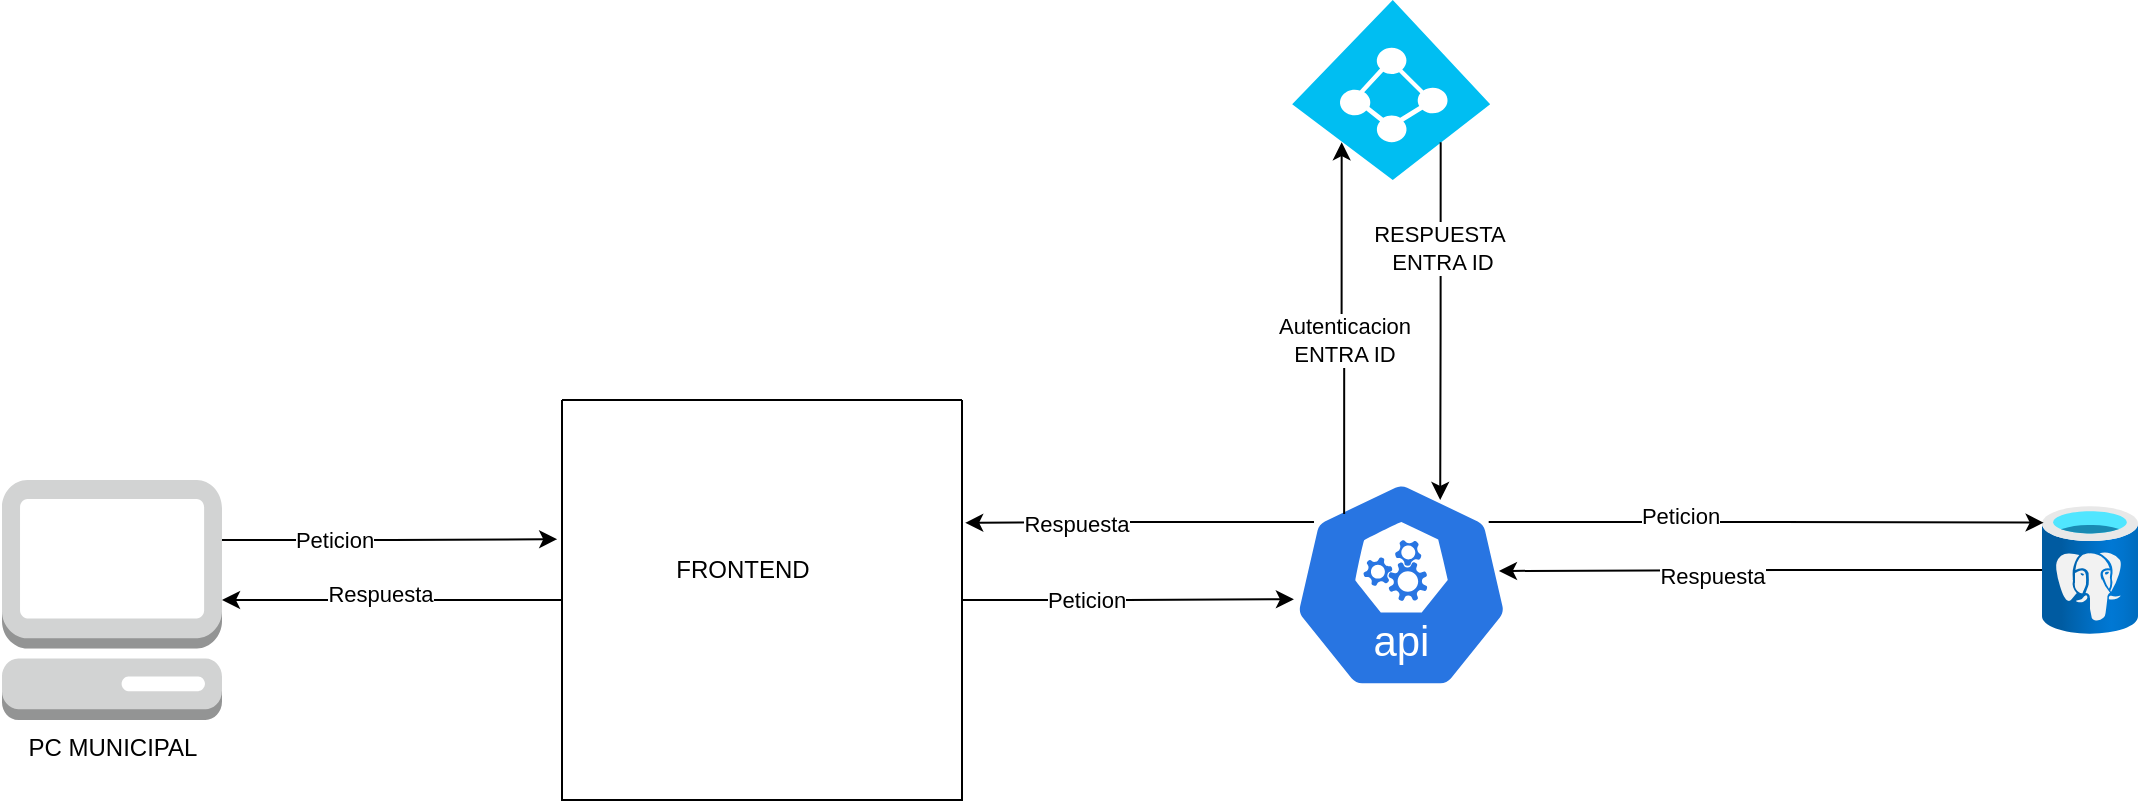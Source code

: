 <mxfile version="24.0.4" type="device">
  <diagram id="WI9T0HZ2pTsCkuznbFz-" name="Page-1">
    <mxGraphModel dx="1674" dy="836" grid="1" gridSize="10" guides="1" tooltips="1" connect="1" arrows="1" fold="1" page="1" pageScale="1" pageWidth="1169" pageHeight="827" math="0" shadow="0">
      <root>
        <mxCell id="0" />
        <mxCell id="1" parent="0" />
        <mxCell id="rXHElQir7ShtrGNsEum9-1" value="PC MUNICIPAL" style="outlineConnect=0;dashed=0;verticalLabelPosition=bottom;verticalAlign=top;align=center;html=1;shape=mxgraph.aws3.management_console;fillColor=#D2D3D3;gradientColor=none;" vertex="1" parent="1">
          <mxGeometry x="40" y="240" width="110" height="120" as="geometry" />
        </mxCell>
        <mxCell id="rXHElQir7ShtrGNsEum9-2" value="" style="aspect=fixed;sketch=0;html=1;dashed=0;whitespace=wrap;fillColor=#2875E2;strokeColor=#ffffff;points=[[0.005,0.63,0],[0.1,0.2,0],[0.9,0.2,0],[0.5,0,0],[0.995,0.63,0],[0.72,0.99,0],[0.5,1,0],[0.28,0.99,0]];shape=mxgraph.kubernetes.icon2;kubernetesLabel=1;prIcon=api" vertex="1" parent="1">
          <mxGeometry x="685.09" y="240" width="109.17" height="104.8" as="geometry" />
        </mxCell>
        <mxCell id="rXHElQir7ShtrGNsEum9-6" value="" style="swimlane;startSize=0;" vertex="1" parent="1">
          <mxGeometry x="320" y="200" width="200" height="200" as="geometry" />
        </mxCell>
        <mxCell id="rXHElQir7ShtrGNsEum9-7" value="FRONTEND" style="text;html=1;align=center;verticalAlign=middle;resizable=0;points=[];autosize=1;strokeColor=none;fillColor=none;" vertex="1" parent="rXHElQir7ShtrGNsEum9-6">
          <mxGeometry x="45" y="70" width="90" height="30" as="geometry" />
        </mxCell>
        <mxCell id="rXHElQir7ShtrGNsEum9-8" style="edgeStyle=orthogonalEdgeStyle;rounded=0;orthogonalLoop=1;jettySize=auto;html=1;exitX=1;exitY=0.25;exitDx=0;exitDy=0;exitPerimeter=0;entryX=-0.012;entryY=0.348;entryDx=0;entryDy=0;entryPerimeter=0;" edge="1" parent="1" source="rXHElQir7ShtrGNsEum9-1" target="rXHElQir7ShtrGNsEum9-6">
          <mxGeometry relative="1" as="geometry" />
        </mxCell>
        <mxCell id="rXHElQir7ShtrGNsEum9-19" value="Peticion" style="edgeLabel;html=1;align=center;verticalAlign=middle;resizable=0;points=[];" vertex="1" connectable="0" parent="rXHElQir7ShtrGNsEum9-8">
          <mxGeometry x="-0.335" relative="1" as="geometry">
            <mxPoint as="offset" />
          </mxGeometry>
        </mxCell>
        <mxCell id="rXHElQir7ShtrGNsEum9-9" style="edgeStyle=orthogonalEdgeStyle;rounded=0;orthogonalLoop=1;jettySize=auto;html=1;entryX=0.008;entryY=0.569;entryDx=0;entryDy=0;entryPerimeter=0;" edge="1" parent="1" source="rXHElQir7ShtrGNsEum9-6" target="rXHElQir7ShtrGNsEum9-2">
          <mxGeometry relative="1" as="geometry" />
        </mxCell>
        <mxCell id="rXHElQir7ShtrGNsEum9-15" value="Peticion" style="edgeLabel;html=1;align=center;verticalAlign=middle;resizable=0;points=[];" vertex="1" connectable="0" parent="rXHElQir7ShtrGNsEum9-9">
          <mxGeometry x="-0.256" relative="1" as="geometry">
            <mxPoint as="offset" />
          </mxGeometry>
        </mxCell>
        <mxCell id="rXHElQir7ShtrGNsEum9-10" style="edgeStyle=orthogonalEdgeStyle;rounded=0;orthogonalLoop=1;jettySize=auto;html=1;exitX=0.1;exitY=0.2;exitDx=0;exitDy=0;exitPerimeter=0;entryX=1.008;entryY=0.307;entryDx=0;entryDy=0;entryPerimeter=0;" edge="1" parent="1" source="rXHElQir7ShtrGNsEum9-2" target="rXHElQir7ShtrGNsEum9-6">
          <mxGeometry relative="1" as="geometry" />
        </mxCell>
        <mxCell id="rXHElQir7ShtrGNsEum9-18" value="Respuesta" style="edgeLabel;html=1;align=center;verticalAlign=middle;resizable=0;points=[];" vertex="1" connectable="0" parent="rXHElQir7ShtrGNsEum9-10">
          <mxGeometry x="0.371" relative="1" as="geometry">
            <mxPoint as="offset" />
          </mxGeometry>
        </mxCell>
        <mxCell id="rXHElQir7ShtrGNsEum9-11" style="edgeStyle=orthogonalEdgeStyle;rounded=0;orthogonalLoop=1;jettySize=auto;html=1;entryX=1;entryY=0.5;entryDx=0;entryDy=0;entryPerimeter=0;" edge="1" parent="1" source="rXHElQir7ShtrGNsEum9-6" target="rXHElQir7ShtrGNsEum9-1">
          <mxGeometry relative="1" as="geometry" />
        </mxCell>
        <mxCell id="rXHElQir7ShtrGNsEum9-20" value="Respuesta" style="edgeLabel;html=1;align=center;verticalAlign=middle;resizable=0;points=[];" vertex="1" connectable="0" parent="rXHElQir7ShtrGNsEum9-11">
          <mxGeometry x="0.069" y="-3" relative="1" as="geometry">
            <mxPoint as="offset" />
          </mxGeometry>
        </mxCell>
        <mxCell id="rXHElQir7ShtrGNsEum9-12" value="" style="image;aspect=fixed;html=1;points=[];align=center;fontSize=12;image=img/lib/azure2/databases/Azure_Database_PostgreSQL_Server.svg;" vertex="1" parent="1">
          <mxGeometry x="1060" y="253" width="48" height="64" as="geometry" />
        </mxCell>
        <mxCell id="rXHElQir7ShtrGNsEum9-13" style="edgeStyle=orthogonalEdgeStyle;rounded=0;orthogonalLoop=1;jettySize=auto;html=1;exitX=0.9;exitY=0.2;exitDx=0;exitDy=0;exitPerimeter=0;entryX=0.017;entryY=0.13;entryDx=0;entryDy=0;entryPerimeter=0;" edge="1" parent="1" source="rXHElQir7ShtrGNsEum9-2" target="rXHElQir7ShtrGNsEum9-12">
          <mxGeometry relative="1" as="geometry" />
        </mxCell>
        <mxCell id="rXHElQir7ShtrGNsEum9-21" value="Peticion" style="edgeLabel;html=1;align=center;verticalAlign=middle;resizable=0;points=[];" vertex="1" connectable="0" parent="rXHElQir7ShtrGNsEum9-13">
          <mxGeometry x="-0.334" y="3" relative="1" as="geometry">
            <mxPoint x="3" as="offset" />
          </mxGeometry>
        </mxCell>
        <mxCell id="rXHElQir7ShtrGNsEum9-14" style="edgeStyle=orthogonalEdgeStyle;rounded=0;orthogonalLoop=1;jettySize=auto;html=1;entryX=0.947;entryY=0.434;entryDx=0;entryDy=0;entryPerimeter=0;" edge="1" parent="1" source="rXHElQir7ShtrGNsEum9-12" target="rXHElQir7ShtrGNsEum9-2">
          <mxGeometry relative="1" as="geometry" />
        </mxCell>
        <mxCell id="rXHElQir7ShtrGNsEum9-22" value="Respuesta" style="edgeLabel;html=1;align=center;verticalAlign=middle;resizable=0;points=[];" vertex="1" connectable="0" parent="rXHElQir7ShtrGNsEum9-14">
          <mxGeometry x="0.215" y="2" relative="1" as="geometry">
            <mxPoint as="offset" />
          </mxGeometry>
        </mxCell>
        <mxCell id="rXHElQir7ShtrGNsEum9-23" value="" style="verticalLabelPosition=bottom;html=1;verticalAlign=top;align=center;strokeColor=none;fillColor=#00BEF2;shape=mxgraph.azure.azure_active_directory;" vertex="1" parent="1">
          <mxGeometry x="685.09" width="99" height="90" as="geometry" />
        </mxCell>
        <mxCell id="rXHElQir7ShtrGNsEum9-26" style="edgeStyle=orthogonalEdgeStyle;rounded=0;orthogonalLoop=1;jettySize=auto;html=1;entryX=0.25;entryY=0.79;entryDx=0;entryDy=0;entryPerimeter=0;exitX=0.238;exitY=0.162;exitDx=0;exitDy=0;exitPerimeter=0;" edge="1" parent="1" source="rXHElQir7ShtrGNsEum9-2" target="rXHElQir7ShtrGNsEum9-23">
          <mxGeometry relative="1" as="geometry" />
        </mxCell>
        <mxCell id="rXHElQir7ShtrGNsEum9-28" value="Autenticacion&lt;div&gt;ENTRA ID&lt;/div&gt;" style="edgeLabel;html=1;align=center;verticalAlign=middle;resizable=0;points=[];" vertex="1" connectable="0" parent="rXHElQir7ShtrGNsEum9-26">
          <mxGeometry x="0.029" y="-1" relative="1" as="geometry">
            <mxPoint y="8" as="offset" />
          </mxGeometry>
        </mxCell>
        <mxCell id="rXHElQir7ShtrGNsEum9-27" style="edgeStyle=orthogonalEdgeStyle;rounded=0;orthogonalLoop=1;jettySize=auto;html=1;exitX=0.75;exitY=0.79;exitDx=0;exitDy=0;exitPerimeter=0;entryX=0.678;entryY=0.095;entryDx=0;entryDy=0;entryPerimeter=0;" edge="1" parent="1" source="rXHElQir7ShtrGNsEum9-23" target="rXHElQir7ShtrGNsEum9-2">
          <mxGeometry relative="1" as="geometry" />
        </mxCell>
        <mxCell id="rXHElQir7ShtrGNsEum9-29" value="RESPUESTA&amp;nbsp;&lt;br&gt;ENTRA ID" style="edgeLabel;html=1;align=center;verticalAlign=middle;resizable=0;points=[];" vertex="1" connectable="0" parent="rXHElQir7ShtrGNsEum9-27">
          <mxGeometry x="0.19" y="1" relative="1" as="geometry">
            <mxPoint y="-54" as="offset" />
          </mxGeometry>
        </mxCell>
      </root>
    </mxGraphModel>
  </diagram>
</mxfile>
